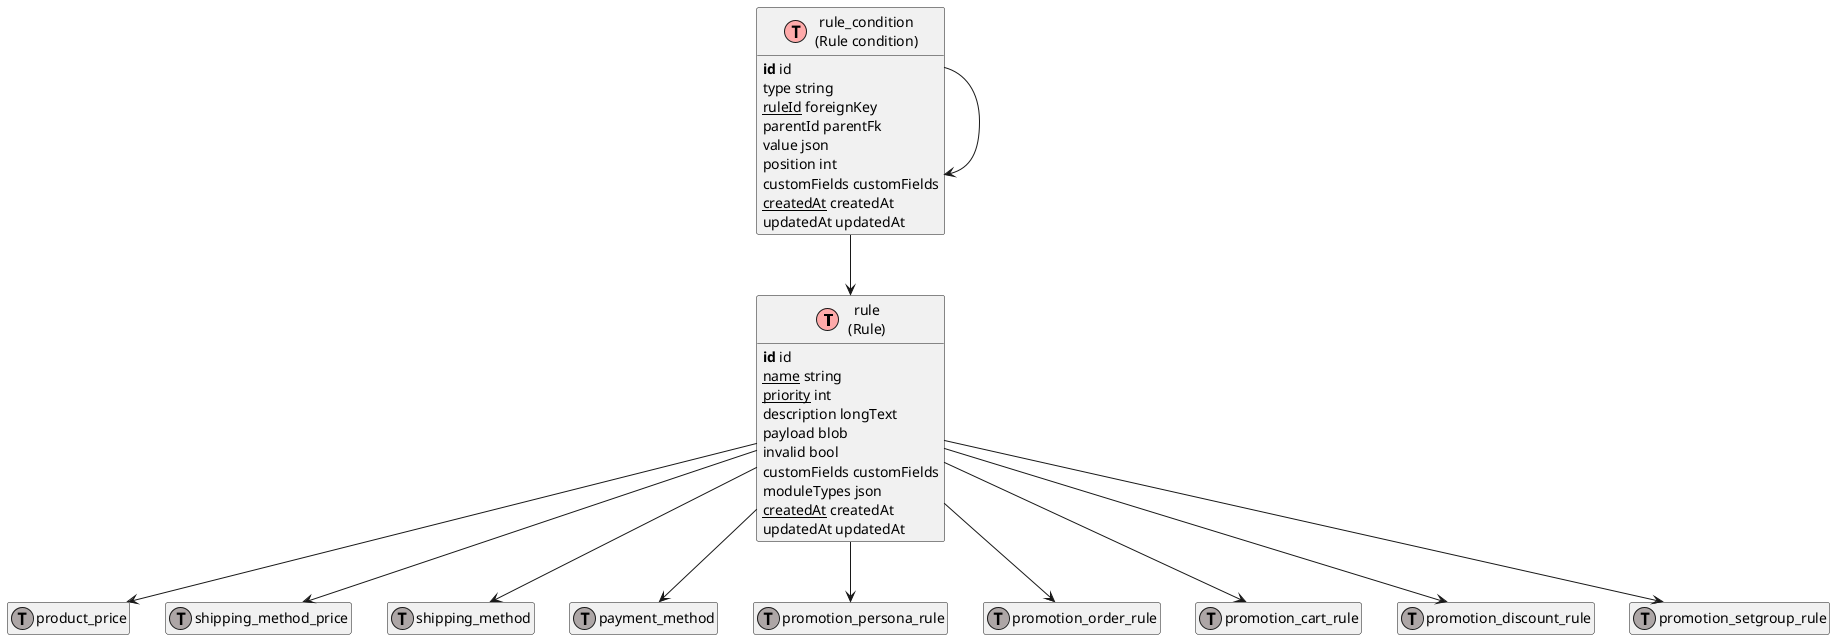 @startuml
' uncomment the line below if you're using computer with a retina display
' skinparam dpi 300
!define Table(name,desc) class name as "desc" << (T,#FFAAAA) >>
!define ForeignTable(name,desc) class name as "desc" << (T,#ada6a6) >>
!define TranslationTable(name,desc) class name as "desc" << (I,#4286f4) >>
' we use bold for primary key
' green color for unique
' and underscore for not_null
!define primary_key(x) <b>x</b>
!define unique(x) <color:green>x</color>
!define not_null(x) <u>x</u>
' other tags available:
' <i></i>
' <back:COLOR></color>, where color is a color name or html color code
' (#FFAACC)
' see: http://plantuml.com/classes.html#More
hide methods
hide stereotypes
hide empty members
skinparam backgroundColor #FFFFFF

' entities

Table(ShopwareCoreContentRuleRuleDefinition, "rule\n(Rule)") {
   primary_key(id) id
   not_null(name) string
   not_null(priority) int
   description longText
   payload blob
   invalid bool
   customFields customFields
   moduleTypes json
   not_null(createdAt) createdAt
   updatedAt updatedAt
}
Table(ShopwareCoreContentRuleAggregateRuleConditionRuleConditionDefinition, "rule_condition\n(Rule condition)") {
   primary_key(id) id
   type string
   not_null(ruleId) foreignKey
   parentId parentFk
   value json
   position int
   customFields customFields
   not_null(createdAt) createdAt
   updatedAt updatedAt
}
ForeignTable(ShopwareCoreContentProductAggregateProductPriceProductPriceDefinition, "product_price") {
}
ForeignTable(ShopwareCoreCheckoutShippingAggregateShippingMethodPriceShippingMethodPriceDefinition, "shipping_method_price") {
}
ForeignTable(ShopwareCoreCheckoutShippingShippingMethodDefinition, "shipping_method") {
}
ForeignTable(ShopwareCoreCheckoutPaymentPaymentMethodDefinition, "payment_method") {
}
ForeignTable(ShopwareCoreCheckoutPromotionAggregatePromotionPersonaRulePromotionPersonaRuleDefinition, "promotion_persona_rule") {
}
ForeignTable(ShopwareCoreCheckoutPromotionAggregatePromotionOrderRulePromotionOrderRuleDefinition, "promotion_order_rule") {
}
ForeignTable(ShopwareCoreCheckoutPromotionAggregatePromotionCartRulePromotionCartRuleDefinition, "promotion_cart_rule") {
}
ForeignTable(ShopwareCoreCheckoutPromotionAggregatePromotionDiscountRulePromotionDiscountRuleDefinition, "promotion_discount_rule") {
}
ForeignTable(ShopwareCoreCheckoutPromotionAggregatePromotionSetGroupRulePromotionSetGroupRuleDefinition, "promotion_setgroup_rule") {
}

' relationshipd

ShopwareCoreContentRuleAggregateRuleConditionRuleConditionDefinition --> ShopwareCoreContentRuleRuleDefinition
ShopwareCoreContentRuleRuleDefinition --> ShopwareCoreContentProductAggregateProductPriceProductPriceDefinition
ShopwareCoreContentRuleRuleDefinition --> ShopwareCoreCheckoutShippingAggregateShippingMethodPriceShippingMethodPriceDefinition
ShopwareCoreContentRuleRuleDefinition --> ShopwareCoreCheckoutShippingShippingMethodDefinition
ShopwareCoreContentRuleRuleDefinition --> ShopwareCoreCheckoutPaymentPaymentMethodDefinition
ShopwareCoreContentRuleRuleDefinition --> ShopwareCoreCheckoutPromotionAggregatePromotionPersonaRulePromotionPersonaRuleDefinition
ShopwareCoreContentRuleRuleDefinition --> ShopwareCoreCheckoutPromotionAggregatePromotionOrderRulePromotionOrderRuleDefinition
ShopwareCoreContentRuleRuleDefinition --> ShopwareCoreCheckoutPromotionAggregatePromotionCartRulePromotionCartRuleDefinition
ShopwareCoreContentRuleRuleDefinition --> ShopwareCoreCheckoutPromotionAggregatePromotionDiscountRulePromotionDiscountRuleDefinition
ShopwareCoreContentRuleRuleDefinition --> ShopwareCoreCheckoutPromotionAggregatePromotionSetGroupRulePromotionSetGroupRuleDefinition
ShopwareCoreContentRuleAggregateRuleConditionRuleConditionDefinition --> ShopwareCoreContentRuleAggregateRuleConditionRuleConditionDefinition
@enduml
